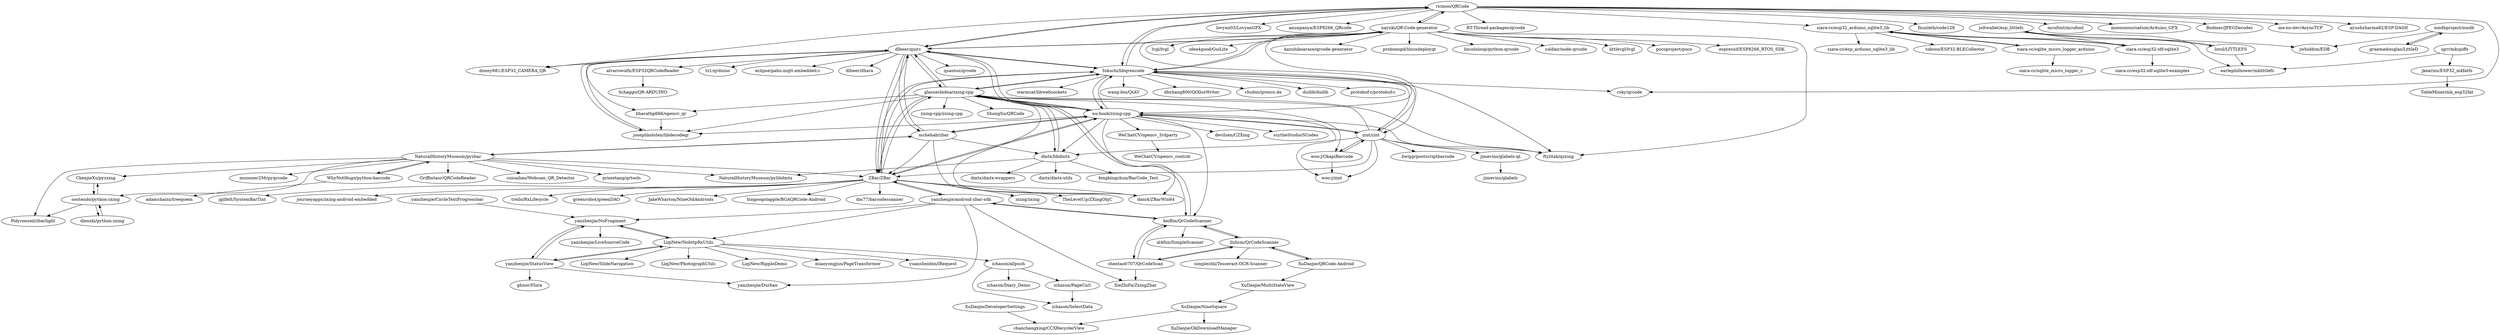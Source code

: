 digraph G {
"ricmoo/QRCode" -> "nayuki/QR-Code-generator"
"ricmoo/QRCode" -> "lovyan03/LovyanGFX" ["e"=1]
"ricmoo/QRCode" -> "anunpanya/ESP8266_QRcode" ["e"=1]
"ricmoo/QRCode" -> "dlbeer/quirc"
"ricmoo/QRCode" -> "siara-cc/esp32_arduino_sqlite3_lib"
"ricmoo/QRCode" -> "RT-Thread-packages/qrcode"
"ricmoo/QRCode" -> "fukuchi/libqrencode"
"ricmoo/QRCode" -> "donny681/ESP32_CAMERA_QR" ["e"=1]
"ricmoo/QRCode" -> "fhunleth/code128"
"ricmoo/QRCode" -> "mcufont/mcufont" ["e"=1]
"ricmoo/QRCode" -> "moononournation/Arduino_GFX" ["e"=1]
"ricmoo/QRCode" -> "Bodmer/JPEGDecoder" ["e"=1]
"ricmoo/QRCode" -> "rsky/qrcode"
"ricmoo/QRCode" -> "me-no-dev/AsyncTCP" ["e"=1]
"ricmoo/QRCode" -> "ayushsharma82/ESP-DASH" ["e"=1]
"dlbeer/quirc" -> "josephholsten/libdecodeqr"
"dlbeer/quirc" -> "glassechidna/zxing-cpp"
"dlbeer/quirc" -> "nu-book/zxing-cpp"
"dlbeer/quirc" -> "ZBar/ZBar"
"dlbeer/quirc" -> "fukuchi/libqrencode"
"dlbeer/quirc" -> "ricmoo/QRCode"
"dlbeer/quirc" -> "donny681/ESP32_CAMERA_QR" ["e"=1]
"dlbeer/quirc" -> "qsantos/qrcode"
"dlbeer/quirc" -> "mchehab/zbar"
"dlbeer/quirc" -> "alvarowolfx/ESP32QRCodeReader"
"dlbeer/quirc" -> "nayuki/QR-Code-generator"
"dlbeer/quirc" -> "tz1/qrduino"
"dlbeer/quirc" -> "eclipse/paho.mqtt.embedded-c" ["e"=1]
"dlbeer/quirc" -> "dlbeer/dhara" ["e"=1]
"dlbeer/quirc" -> "bharathp666/opencv_qr"
"nayuki/QR-Code-generator" -> "fukuchi/libqrencode"
"nayuki/QR-Code-generator" -> "ricmoo/QRCode"
"nayuki/QR-Code-generator" -> "dlbeer/quirc"
"nayuki/QR-Code-generator" -> "kazuhikoarase/qrcode-generator" ["e"=1]
"nayuki/QR-Code-generator" -> "nu-book/zxing-cpp"
"nayuki/QR-Code-generator" -> "zint/zint"
"nayuki/QR-Code-generator" -> "ftylitak/qzxing" ["e"=1]
"nayuki/QR-Code-generator" -> "probonopd/linuxdeployqt" ["e"=1]
"nayuki/QR-Code-generator" -> "lincolnloop/python-qrcode" ["e"=1]
"nayuki/QR-Code-generator" -> "soldair/node-qrcode" ["e"=1]
"nayuki/QR-Code-generator" -> "littlevgl/lvgl" ["e"=1]
"nayuki/QR-Code-generator" -> "pocoproject/poco" ["e"=1]
"nayuki/QR-Code-generator" -> "espressif/ESP8266_RTOS_SDK" ["e"=1]
"nayuki/QR-Code-generator" -> "lvgl/lvgl" ["e"=1]
"nayuki/QR-Code-generator" -> "idea4good/GuiLite" ["e"=1]
"alvarowolfx/ESP32QRCodeReader" -> "Schaggo/QR-ARDUINO"
"iluhcm/QrCodeScanner" -> "heiBin/QrCodeScanner"
"iluhcm/QrCodeScanner" -> "XuDaojie/QRCode-Android"
"iluhcm/QrCodeScanner" -> "simplezhli/Tesseract-OCR-Scanner" ["e"=1]
"iluhcm/QrCodeScanner" -> "chentao0707/QrCodeScan"
"ZBar/ZBar" -> "bingoogolapple/BGAQRCode-Android" ["e"=1]
"ZBar/ZBar" -> "dm77/barcodescanner" ["e"=1]
"ZBar/ZBar" -> "glassechidna/zxing-cpp"
"ZBar/ZBar" -> "yanzhenjie/android-zbar-sdk"
"ZBar/ZBar" -> "fukuchi/libqrencode"
"ZBar/ZBar" -> "zxing/zxing" ["e"=1]
"ZBar/ZBar" -> "dlbeer/quirc"
"ZBar/ZBar" -> "nu-book/zxing-cpp"
"ZBar/ZBar" -> "dani4/ZBarWin64"
"ZBar/ZBar" -> "TheLevelUp/ZXingObjC" ["e"=1]
"ZBar/ZBar" -> "jgilfelt/SystemBarTint" ["e"=1]
"ZBar/ZBar" -> "journeyapps/zxing-android-embedded" ["e"=1]
"ZBar/ZBar" -> "trello/RxLifecycle" ["e"=1]
"ZBar/ZBar" -> "greenrobot/greenDAO" ["e"=1]
"ZBar/ZBar" -> "JakeWharton/NineOldAndroids" ["e"=1]
"fukuchi/libqrencode" -> "nayuki/QR-Code-generator"
"fukuchi/libqrencode" -> "ZBar/ZBar"
"fukuchi/libqrencode" -> "glassechidna/zxing-cpp"
"fukuchi/libqrencode" -> "dlbeer/quirc"
"fukuchi/libqrencode" -> "ftylitak/qzxing" ["e"=1]
"fukuchi/libqrencode" -> "rsky/qrcode"
"fukuchi/libqrencode" -> "ricmoo/QRCode"
"fukuchi/libqrencode" -> "zint/zint"
"fukuchi/libqrencode" -> "wang-bin/QtAV" ["e"=1]
"fukuchi/libqrencode" -> "dbzhang800/QtXlsxWriter" ["e"=1]
"fukuchi/libqrencode" -> "chubin/qrenco.de" ["e"=1]
"fukuchi/libqrencode" -> "duilib/duilib" ["e"=1]
"fukuchi/libqrencode" -> "nu-book/zxing-cpp"
"fukuchi/libqrencode" -> "protobuf-c/protobuf-c" ["e"=1]
"fukuchi/libqrencode" -> "warmcat/libwebsockets" ["e"=1]
"NaturalHistoryMuseum/pyzbar" -> "Polyconseil/zbarlight"
"NaturalHistoryMuseum/pyzbar" -> "ChenjieXu/pyzxing"
"NaturalHistoryMuseum/pyzbar" -> "mchehab/zbar"
"NaturalHistoryMuseum/pyzbar" -> "oostendo/python-zxing"
"NaturalHistoryMuseum/pyzbar" -> "NaturalHistoryMuseum/pylibdmtx"
"NaturalHistoryMuseum/pyzbar" -> "WhyNotHugo/python-barcode"
"NaturalHistoryMuseum/pyzbar" -> "Griffintaur/QRCodeReader"
"NaturalHistoryMuseum/pyzbar" -> "ZBar/ZBar"
"NaturalHistoryMuseum/pyzbar" -> "cuicaihao/Webcam_QR_Detector"
"NaturalHistoryMuseum/pyzbar" -> "primetang/qrtools"
"NaturalHistoryMuseum/pyzbar" -> "mnooner256/pyqrcode" ["e"=1]
"chentao0707/QrCodeScan" -> "heiBin/QrCodeScanner"
"chentao0707/QrCodeScan" -> "iluhcm/QrCodeScanner"
"chentao0707/QrCodeScan" -> "XieZhiFa/ZxingZbar"
"oostendo/python-zxing" -> "dlenski/python-zxing"
"oostendo/python-zxing" -> "Polyconseil/zbarlight"
"oostendo/python-zxing" -> "ChenjieXu/pyzxing"
"mchehab/zbar" -> "NaturalHistoryMuseum/pyzbar"
"mchehab/zbar" -> "nu-book/zxing-cpp"
"mchehab/zbar" -> "ZBar/ZBar"
"mchehab/zbar" -> "dlbeer/quirc"
"mchehab/zbar" -> "dani4/ZBarWin64"
"mchehab/zbar" -> "dmtx/libdmtx"
"joltwallet/esp_littlefs" -> "lorol/LITTLEFS"
"joltwallet/esp_littlefs" -> "siara-cc/esp32-idf-sqlite3"
"joltwallet/esp_littlefs" -> "earlephilhower/mklittlefs"
"zint/zint" -> "woo-j/zint"
"zint/zint" -> "woo-j/OkapiBarcode"
"zint/zint" -> "fukuchi/libqrencode"
"zint/zint" -> "ftylitak/qzxing" ["e"=1]
"zint/zint" -> "nu-book/zxing-cpp"
"zint/zint" -> "dmtx/libdmtx"
"zint/zint" -> "bwipp/postscriptbarcode" ["e"=1]
"zint/zint" -> "glassechidna/zxing-cpp"
"zint/zint" -> "ZBar/ZBar"
"zint/zint" -> "jimevins/glabels-qt"
"graemedouglas/LittleD" -> "iondbproject/iondb"
"yanzhenjie/android-zbar-sdk" -> "heiBin/QrCodeScanner"
"yanzhenjie/android-zbar-sdk" -> "LiqiNew/NohttpRxUtils"
"yanzhenjie/android-zbar-sdk" -> "XieZhiFa/ZxingZbar"
"yanzhenjie/android-zbar-sdk" -> "yanzhenjie/Durban" ["e"=1]
"yanzhenjie/android-zbar-sdk" -> "yanzhenjie/NoFragment"
"yanzhenjie/android-zbar-sdk" -> "ZBar/ZBar"
"LiqiNew/NohttpRxUtils" -> "yanzhenjie/NoFragment"
"LiqiNew/NohttpRxUtils" -> "yuanshenbin/IRequest"
"LiqiNew/NohttpRxUtils" -> "ichason/allpush"
"LiqiNew/NohttpRxUtils" -> "LiqiNew/SlideNavigation"
"LiqiNew/NohttpRxUtils" -> "LiqiNew/PhotographUtils"
"LiqiNew/NohttpRxUtils" -> "LiqiNew/RippleDemo"
"LiqiNew/NohttpRxUtils" -> "yanzhenjie/StatusView"
"LiqiNew/NohttpRxUtils" -> "miaoyongjun/PageTransformer"
"yanzhenjie/CircleTextProgressbar" -> "yanzhenjie/NoFragment"
"glassechidna/zxing-cpp" -> "nu-book/zxing-cpp"
"glassechidna/zxing-cpp" -> "ftylitak/qzxing" ["e"=1]
"glassechidna/zxing-cpp" -> "dmtx/libdmtx"
"glassechidna/zxing-cpp" -> "josephholsten/libdecodeqr"
"glassechidna/zxing-cpp" -> "dani4/ZBarWin64"
"glassechidna/zxing-cpp" -> "dlbeer/quirc"
"glassechidna/zxing-cpp" -> "ZBar/ZBar"
"glassechidna/zxing-cpp" -> "heiBin/QrCodeScanner"
"glassechidna/zxing-cpp" -> "fukuchi/libqrencode"
"glassechidna/zxing-cpp" -> "bharathp666/opencv_qr"
"glassechidna/zxing-cpp" -> "zxing-cpp/zxing-cpp"
"glassechidna/zxing-cpp" -> "woo-j/OkapiBarcode"
"glassechidna/zxing-cpp" -> "ShongSu/QRCode"
"XuDaojie/QRCode-Android" -> "XuDaojie/MultiStateView"
"XuDaojie/QRCode-Android" -> "iluhcm/QrCodeScanner"
"ChenjieXu/pyzxing" -> "oostendo/python-zxing"
"jkearins/ESP32_mkfatfs" -> "TobleMiner/mk_esp32fat"
"yanzhenjie/NoFragment" -> "LiqiNew/NohttpRxUtils"
"yanzhenjie/NoFragment" -> "yanzhenjie/StatusView"
"yanzhenjie/NoFragment" -> "yanzhenjie/LiveSourceCode"
"siara-cc/esp32_arduino_sqlite3_lib" -> "siara-cc/sqlite_micro_logger_arduino"
"siara-cc/esp32_arduino_sqlite3_lib" -> "siara-cc/esp32-idf-sqlite3"
"siara-cc/esp32_arduino_sqlite3_lib" -> "siara-cc/esp_arduino_sqlite3_lib"
"siara-cc/esp32_arduino_sqlite3_lib" -> "jwhiddon/EDB"
"siara-cc/esp32_arduino_sqlite3_lib" -> "tobozo/ESP32-BLECollector" ["e"=1]
"WeChatCV/opencv_3rdparty" -> "WeChatCV/opencv_contrib"
"nu-book/zxing-cpp" -> "glassechidna/zxing-cpp"
"nu-book/zxing-cpp" -> "ftylitak/qzxing" ["e"=1]
"nu-book/zxing-cpp" -> "mchehab/zbar"
"nu-book/zxing-cpp" -> "devilsen/CZXing" ["e"=1]
"nu-book/zxing-cpp" -> "dlbeer/quirc"
"nu-book/zxing-cpp" -> "ZBar/ZBar"
"nu-book/zxing-cpp" -> "woo-j/zint"
"nu-book/zxing-cpp" -> "scytheStudio/SCodes" ["e"=1]
"nu-book/zxing-cpp" -> "heiBin/QrCodeScanner"
"nu-book/zxing-cpp" -> "dani4/ZBarWin64"
"nu-book/zxing-cpp" -> "dmtx/libdmtx"
"nu-book/zxing-cpp" -> "josephholsten/libdecodeqr"
"nu-book/zxing-cpp" -> "zint/zint"
"nu-book/zxing-cpp" -> "WeChatCV/opencv_3rdparty"
"nu-book/zxing-cpp" -> "fukuchi/libqrencode"
"bharathp666/opencv_qr" -> "josephholsten/libdecodeqr"
"ichason/allpush" -> "ichason/Diary_Demo"
"ichason/allpush" -> "ichason/SelectData"
"ichason/allpush" -> "ichason/PageCurl"
"WhyNotHugo/python-barcode" -> "adamchainz/treepoem" ["e"=1]
"WhyNotHugo/python-barcode" -> "NaturalHistoryMuseum/pyzbar"
"XuDaojie/MultiStateView" -> "XuDaojie/NineSquare"
"dmtx/libdmtx" -> "NaturalHistoryMuseum/pylibdmtx"
"dmtx/libdmtx" -> "dmtx/dmtx-wrappers"
"dmtx/libdmtx" -> "glassechidna/zxing-cpp"
"dmtx/libdmtx" -> "dmtx/dmtx-utils"
"dmtx/libdmtx" -> "fengbingchun/BarCode_Test"
"heiBin/QrCodeScanner" -> "chentao0707/QrCodeScan"
"heiBin/QrCodeScanner" -> "iluhcm/QrCodeScanner"
"heiBin/QrCodeScanner" -> "yanzhenjie/android-zbar-sdk"
"heiBin/QrCodeScanner" -> "al4fun/SimpleScanner"
"heiBin/QrCodeScanner" -> "glassechidna/zxing-cpp"
"XuDaojie/NineSquare" -> "chanchangxing/CCXRecyclerView"
"XuDaojie/NineSquare" -> "XuDaojie/OkDownloadManager"
"yanzhenjie/StatusView" -> "yanzhenjie/NoFragment"
"yanzhenjie/StatusView" -> "yanzhenjie/Durban" ["e"=1]
"yanzhenjie/StatusView" -> "LiqiNew/NohttpRxUtils"
"yanzhenjie/StatusView" -> "ghnor/Flora"
"siara-cc/sqlite_micro_logger_arduino" -> "siara-cc/esp32_arduino_sqlite3_lib"
"siara-cc/sqlite_micro_logger_arduino" -> "siara-cc/sqlite_micro_logger_c"
"siara-cc/esp32-idf-sqlite3" -> "siara-cc/esp32-idf-sqlite3-examples"
"siara-cc/esp32-idf-sqlite3" -> "siara-cc/esp32_arduino_sqlite3_lib"
"iondbproject/iondb" -> "graemedouglas/LittleD"
"iondbproject/iondb" -> "jwhiddon/EDB"
"lorol/LITTLEFS" -> "joltwallet/esp_littlefs"
"lorol/LITTLEFS" -> "earlephilhower/mklittlefs"
"dlenski/python-zxing" -> "oostendo/python-zxing"
"jimevins/glabels-qt" -> "jimevins/glabels"
"igrr/mkspiffs" -> "jkearins/ESP32_mkfatfs"
"igrr/mkspiffs" -> "earlephilhower/mklittlefs"
"josephholsten/libdecodeqr" -> "dlbeer/quirc"
"woo-j/OkapiBarcode" -> "woo-j/zint"
"woo-j/OkapiBarcode" -> "zint/zint"
"ichason/PageCurl" -> "ichason/SelectData"
"XuDaojie/DeveloperSettings" -> "chanchangxing/CCXRecyclerView"
"ricmoo/QRCode" ["l"="-35.338,38.845"]
"nayuki/QR-Code-generator" ["l"="-35.369,38.826"]
"lovyan03/LovyanGFX" ["l"="-35.483,39.683"]
"anunpanya/ESP8266_QRcode" ["l"="-35.269,39.883"]
"dlbeer/quirc" ["l"="-35.366,38.792"]
"siara-cc/esp32_arduino_sqlite3_lib" ["l"="-35.318,38.937"]
"RT-Thread-packages/qrcode" ["l"="-35.316,38.864"]
"fukuchi/libqrencode" ["l"="-35.34,38.799"]
"donny681/ESP32_CAMERA_QR" ["l"="-35.717,39.731"]
"fhunleth/code128" ["l"="-35.334,38.874"]
"mcufont/mcufont" ["l"="-31.552,41.752"]
"moononournation/Arduino_GFX" ["l"="-35.463,39.701"]
"Bodmer/JPEGDecoder" ["l"="-35.431,39.552"]
"rsky/qrcode" ["l"="-35.358,38.857"]
"me-no-dev/AsyncTCP" ["l"="-35.325,39.79"]
"ayushsharma82/ESP-DASH" ["l"="-35.301,39.763"]
"josephholsten/libdecodeqr" ["l"="-35.389,38.78"]
"glassechidna/zxing-cpp" ["l"="-35.357,38.754"]
"nu-book/zxing-cpp" ["l"="-35.364,38.77"]
"ZBar/ZBar" ["l"="-35.337,38.747"]
"qsantos/qrcode" ["l"="-35.404,38.811"]
"mchehab/zbar" ["l"="-35.405,38.756"]
"alvarowolfx/ESP32QRCodeReader" ["l"="-35.301,38.82"]
"tz1/qrduino" ["l"="-35.328,38.821"]
"eclipse/paho.mqtt.embedded-c" ["l"="-33.955,39.542"]
"dlbeer/dhara" ["l"="-31.615,41.638"]
"bharathp666/opencv_qr" ["l"="-35.409,38.783"]
"kazuhikoarase/qrcode-generator" ["l"="16.099,-9.541"]
"zint/zint" ["l"="-35.324,38.776"]
"ftylitak/qzxing" ["l"="-10.224,22.226"]
"probonopd/linuxdeployqt" ["l"="-10.205,22.217"]
"lincolnloop/python-qrcode" ["l"="22.473,3.949"]
"soldair/node-qrcode" ["l"="14.315,-8.703"]
"littlevgl/lvgl" ["l"="-31.494,41.568"]
"pocoproject/poco" ["l"="-11.817,22.145"]
"espressif/ESP8266_RTOS_SDK" ["l"="-35.559,39.863"]
"lvgl/lvgl" ["l"="-31.449,41.523"]
"idea4good/GuiLite" ["l"="-31.436,41.453"]
"Schaggo/QR-ARDUINO" ["l"="-35.278,38.833"]
"iluhcm/QrCodeScanner" ["l"="-35.329,38.657"]
"heiBin/QrCodeScanner" ["l"="-35.322,38.704"]
"XuDaojie/QRCode-Android" ["l"="-35.332,38.621"]
"simplezhli/Tesseract-OCR-Scanner" ["l"="29.128,34.516"]
"chentao0707/QrCodeScan" ["l"="-35.316,38.678"]
"bingoogolapple/BGAQRCode-Android" ["l"="48.664,1.194"]
"dm77/barcodescanner" ["l"="48.568,0.769"]
"yanzhenjie/android-zbar-sdk" ["l"="-35.277,38.711"]
"zxing/zxing" ["l"="48.918,0.577"]
"dani4/ZBarWin64" ["l"="-35.378,38.75"]
"TheLevelUp/ZXingObjC" ["l"="-51.211,-0.469"]
"jgilfelt/SystemBarTint" ["l"="48.363,0.856"]
"journeyapps/zxing-android-embedded" ["l"="48.615,0.754"]
"trello/RxLifecycle" ["l"="48.662,0.786"]
"greenrobot/greenDAO" ["l"="48.6,0.682"]
"JakeWharton/NineOldAndroids" ["l"="48.275,0.517"]
"wang-bin/QtAV" ["l"="-10.25,22.133"]
"dbzhang800/QtXlsxWriter" ["l"="-10.14,22.143"]
"chubin/qrenco.de" ["l"="-11.59,-17.748"]
"duilib/duilib" ["l"="-13.648,22.502"]
"protobuf-c/protobuf-c" ["l"="-31.802,41.6"]
"warmcat/libwebsockets" ["l"="-11.81,22.254"]
"NaturalHistoryMuseum/pyzbar" ["l"="-35.459,38.73"]
"Polyconseil/zbarlight" ["l"="-35.516,38.728"]
"ChenjieXu/pyzxing" ["l"="-35.496,38.703"]
"oostendo/python-zxing" ["l"="-35.52,38.705"]
"NaturalHistoryMuseum/pylibdmtx" ["l"="-35.428,38.722"]
"WhyNotHugo/python-barcode" ["l"="-35.491,38.752"]
"Griffintaur/QRCodeReader" ["l"="-35.489,38.727"]
"cuicaihao/Webcam_QR_Detector" ["l"="-35.472,38.712"]
"primetang/qrtools" ["l"="-35.461,38.697"]
"mnooner256/pyqrcode" ["l"="22.231,3.915"]
"XieZhiFa/ZxingZbar" ["l"="-35.278,38.687"]
"dlenski/python-zxing" ["l"="-35.546,38.696"]
"dmtx/libdmtx" ["l"="-35.385,38.735"]
"joltwallet/esp_littlefs" ["l"="-35.358,39.011"]
"lorol/LITTLEFS" ["l"="-35.373,39.025"]
"siara-cc/esp32-idf-sqlite3" ["l"="-35.34,38.968"]
"earlephilhower/mklittlefs" ["l"="-35.368,39.043"]
"woo-j/zint" ["l"="-35.308,38.759"]
"woo-j/OkapiBarcode" ["l"="-35.293,38.77"]
"bwipp/postscriptbarcode" ["l"="15.86,-9.405"]
"jimevins/glabels-qt" ["l"="-35.257,38.793"]
"graemedouglas/LittleD" ["l"="-35.209,39.026"]
"iondbproject/iondb" ["l"="-35.234,39.004"]
"LiqiNew/NohttpRxUtils" ["l"="-35.203,38.678"]
"yanzhenjie/Durban" ["l"="48.676,1.469"]
"yanzhenjie/NoFragment" ["l"="-35.2,38.699"]
"yuanshenbin/IRequest" ["l"="-35.223,38.663"]
"ichason/allpush" ["l"="-35.175,38.648"]
"LiqiNew/SlideNavigation" ["l"="-35.207,38.663"]
"LiqiNew/PhotographUtils" ["l"="-35.19,38.665"]
"LiqiNew/RippleDemo" ["l"="-35.199,38.652"]
"yanzhenjie/StatusView" ["l"="-35.176,38.695"]
"miaoyongjun/PageTransformer" ["l"="-35.174,38.668"]
"yanzhenjie/CircleTextProgressbar" ["l"="-35.143,38.685"]
"zxing-cpp/zxing-cpp" ["l"="-35.362,38.71"]
"ShongSu/QRCode" ["l"="-35.36,38.728"]
"XuDaojie/MultiStateView" ["l"="-35.333,38.583"]
"jkearins/ESP32_mkfatfs" ["l"="-35.38,39.093"]
"TobleMiner/mk_esp32fat" ["l"="-35.382,39.108"]
"yanzhenjie/LiveSourceCode" ["l"="-35.183,38.722"]
"siara-cc/sqlite_micro_logger_arduino" ["l"="-35.312,38.958"]
"siara-cc/esp_arduino_sqlite3_lib" ["l"="-35.289,38.936"]
"jwhiddon/EDB" ["l"="-35.273,38.973"]
"tobozo/ESP32-BLECollector" ["l"="-37.634,40.784"]
"WeChatCV/opencv_3rdparty" ["l"="-35.437,38.802"]
"WeChatCV/opencv_contrib" ["l"="-35.464,38.817"]
"devilsen/CZXing" ["l"="48.914,1.535"]
"scytheStudio/SCodes" ["l"="-10.191,22.321"]
"ichason/Diary_Demo" ["l"="-35.154,38.642"]
"ichason/SelectData" ["l"="-35.176,38.632"]
"ichason/PageCurl" ["l"="-35.163,38.634"]
"adamchainz/treepoem" ["l"="15.825,-9.381"]
"XuDaojie/NineSquare" ["l"="-35.333,38.559"]
"dmtx/dmtx-wrappers" ["l"="-35.404,38.721"]
"dmtx/dmtx-utils" ["l"="-35.405,38.705"]
"fengbingchun/BarCode_Test" ["l"="-35.389,38.71"]
"al4fun/SimpleScanner" ["l"="-35.291,38.67"]
"chanchangxing/CCXRecyclerView" ["l"="-35.328,38.541"]
"XuDaojie/OkDownloadManager" ["l"="-35.345,38.551"]
"ghnor/Flora" ["l"="-35.139,38.712"]
"siara-cc/sqlite_micro_logger_c" ["l"="-35.308,38.975"]
"siara-cc/esp32-idf-sqlite3-examples" ["l"="-35.356,38.977"]
"jimevins/glabels" ["l"="-35.225,38.802"]
"igrr/mkspiffs" ["l"="-35.374,39.071"]
"XuDaojie/DeveloperSettings" ["l"="-35.325,38.527"]
}